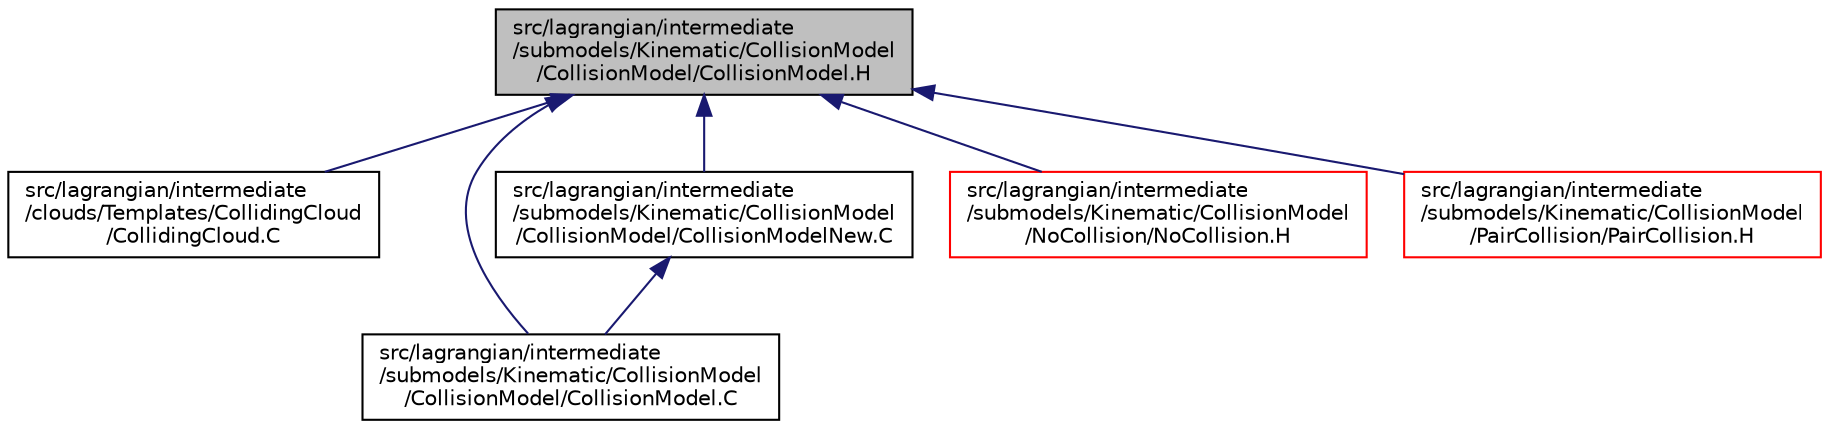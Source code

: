 digraph "src/lagrangian/intermediate/submodels/Kinematic/CollisionModel/CollisionModel/CollisionModel.H"
{
  bgcolor="transparent";
  edge [fontname="Helvetica",fontsize="10",labelfontname="Helvetica",labelfontsize="10"];
  node [fontname="Helvetica",fontsize="10",shape=record];
  Node1 [label="src/lagrangian/intermediate\l/submodels/Kinematic/CollisionModel\l/CollisionModel/CollisionModel.H",height=0.2,width=0.4,color="black", fillcolor="grey75", style="filled", fontcolor="black"];
  Node1 -> Node2 [dir="back",color="midnightblue",fontsize="10",style="solid",fontname="Helvetica"];
  Node2 [label="src/lagrangian/intermediate\l/clouds/Templates/CollidingCloud\l/CollidingCloud.C",height=0.2,width=0.4,color="black",URL="$a06484.html"];
  Node1 -> Node3 [dir="back",color="midnightblue",fontsize="10",style="solid",fontname="Helvetica"];
  Node3 [label="src/lagrangian/intermediate\l/submodels/Kinematic/CollisionModel\l/CollisionModel/CollisionModel.C",height=0.2,width=0.4,color="black",URL="$a06640.html"];
  Node1 -> Node4 [dir="back",color="midnightblue",fontsize="10",style="solid",fontname="Helvetica"];
  Node4 [label="src/lagrangian/intermediate\l/submodels/Kinematic/CollisionModel\l/CollisionModel/CollisionModelNew.C",height=0.2,width=0.4,color="black",URL="$a06642.html"];
  Node4 -> Node3 [dir="back",color="midnightblue",fontsize="10",style="solid",fontname="Helvetica"];
  Node1 -> Node5 [dir="back",color="midnightblue",fontsize="10",style="solid",fontname="Helvetica"];
  Node5 [label="src/lagrangian/intermediate\l/submodels/Kinematic/CollisionModel\l/NoCollision/NoCollision.H",height=0.2,width=0.4,color="red",URL="$a06644.html"];
  Node1 -> Node6 [dir="back",color="midnightblue",fontsize="10",style="solid",fontname="Helvetica"];
  Node6 [label="src/lagrangian/intermediate\l/submodels/Kinematic/CollisionModel\l/PairCollision/PairCollision.H",height=0.2,width=0.4,color="red",URL="$a06646.html"];
}
